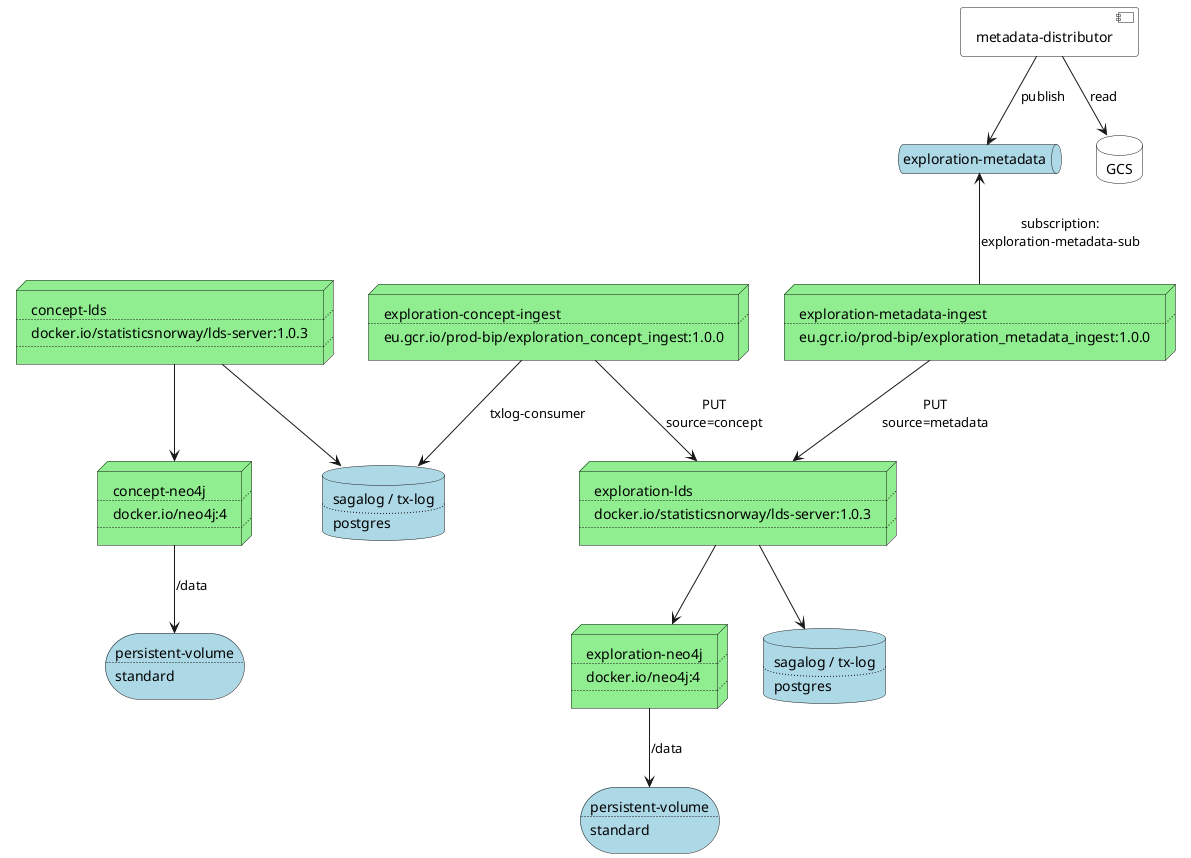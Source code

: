 @startuml

hide stereotype

skinparam node {
	backgroundColor LightGreen
}

skinparam database {
	backgroundColor LightBlue
	backgroundColor<<existing>> transparent
}

skinparam queue {
	backgroundColor LightBlue
}

skinparam storage {
	backgroundColor LightBlue
}

skinparam component {
	backgroundColor transparent
}

node concept_lds [
  concept-lds
  ....
  docker.io/statisticsnorway/lds-server:1.0.3
  ....
]

database concept_psql [
  sagalog / tx-log
  ....
  postgres
]

node concept_neo4j [
  concept-neo4j
  ....
  docker.io/neo4j:4
  ....
]

storage concept_neo4j_volume [
  persistent-volume
  ....
  standard
]

concept_lds --> concept_psql
concept_lds --> concept_neo4j

concept_neo4j --> concept_neo4j_volume : /data


node exploration_lds [
  exploration-lds
  ....
  docker.io/statisticsnorway/lds-server:1.0.3
  ....
]

database exploration_psql [
  sagalog / tx-log
  ....
  postgres
]

node exploration_neo4j [
  exploration-neo4j
  ....
  docker.io/neo4j:4
  ....
]

storage exploration_neo4j_volume [
  persistent-volume
  ....
  standard
]

exploration_lds --> exploration_psql
exploration_lds --> exploration_neo4j

exploration_neo4j --> exploration_neo4j_volume : /data

node exploration_concept_ingest [
  exploration-concept-ingest
  ....
  eu.gcr.io/prod-bip/exploration_concept_ingest:1.0.0
]

exploration_concept_ingest --> exploration_lds : PUT\nsource=concept
exploration_concept_ingest --> concept_psql : txlog-consumer

node exploration_metadata_ingest [
  exploration-metadata-ingest
  ....
  eu.gcr.io/prod-bip/exploration_metadata_ingest:1.0.0
]

component "metadata-distributor" as distributor

queue "exploration-metadata" as exploration_metadata

database "GCS" as gcs <<existing>>

exploration_metadata <-- exploration_metadata_ingest : subscription:\nexploration-metadata-sub
exploration_metadata_ingest --> exploration_lds : PUT\nsource=metadata

distributor --> exploration_metadata : publish
distributor --> gcs : read

@enduml